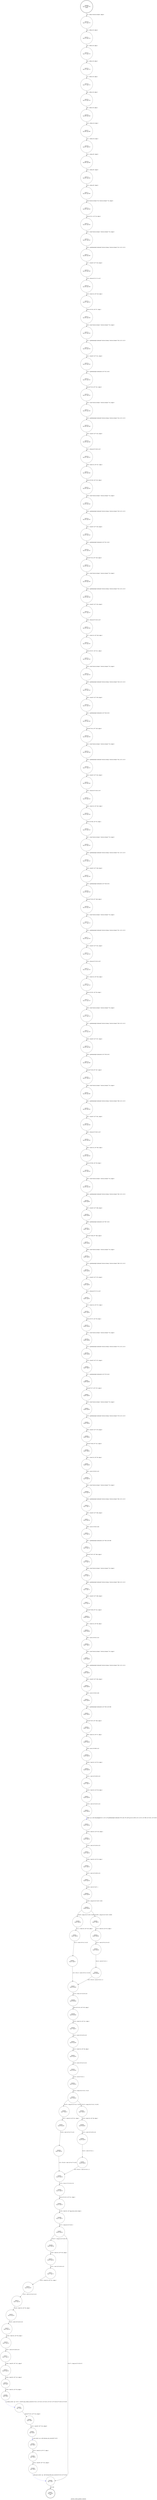 digraph process_colour_pointer_common {
label="process_colour_pointer_common"
36697 [label="N36697\n(rp:0, ep:0)\nexit", shape="doublecircle"]
36698 [label="N36698\n(rp:176, ep:176)\nentry", shape="doublecircle"]
36698 -> 36700 [label="%3 = alloca %struct.stream*, align 8"]
36700 [label="N36700\n(rp:175, ep:175)", shape="circle"]
36700 -> 36701 [label="%4 = alloca i32, align 4"]
36701 [label="N36701\n(rp:174, ep:174)", shape="circle"]
36701 -> 36702 [label="%5 = alloca i16, align 2"]
36702 [label="N36702\n(rp:173, ep:173)", shape="circle"]
36702 -> 36703 [label="%6 = alloca i16, align 2"]
36703 [label="N36703\n(rp:172, ep:172)", shape="circle"]
36703 -> 36704 [label="%7 = alloca i16, align 2"]
36704 [label="N36704\n(rp:171, ep:171)", shape="circle"]
36704 -> 36705 [label="%8 = alloca i16, align 2"]
36705 [label="N36705\n(rp:170, ep:170)", shape="circle"]
36705 -> 36706 [label="%9 = alloca i16, align 2"]
36706 [label="N36706\n(rp:169, ep:169)", shape="circle"]
36706 -> 36707 [label="%10 = alloca i16, align 2"]
36707 [label="N36707\n(rp:168, ep:168)", shape="circle"]
36707 -> 36708 [label="%11 = alloca i16, align 2"]
36708 [label="N36708\n(rp:167, ep:167)", shape="circle"]
36708 -> 36709 [label="%12 = alloca i8*, align 8"]
36709 [label="N36709\n(rp:166, ep:166)", shape="circle"]
36709 -> 36710 [label="%13 = alloca i8*, align 8"]
36710 [label="N36710\n(rp:165, ep:165)", shape="circle"]
36710 -> 36711 [label="%14 = alloca i8*, align 8"]
36711 [label="N36711\n(rp:164, ep:164)", shape="circle"]
36711 -> 36713 [label="store %struct.stream* %0, %struct.stream** %3, align 8"]
36713 [label="N36713\n(rp:163, ep:163)", shape="circle"]
36713 -> 36725 [label="store i32 %1, i32* %4, align 4"]
36725 [label="N36725\n(rp:162, ep:162)", shape="circle"]
36725 -> 36726 [label="%15 = load %struct.stream*, %struct.stream** %3, align 8"]
36726 [label="N36726\n(rp:161, ep:161)", shape="circle"]
36726 -> 36727 [label="%16 = getelementptr inbounds %struct.stream, %struct.stream* %15, i32 0, i32 0"]
36727 [label="N36727\n(rp:160, ep:160)", shape="circle"]
36727 -> 36728 [label="%17 = load i8*, i8** %16, align 8"]
36728 [label="N36728\n(rp:159, ep:159)", shape="circle"]
36728 -> 36729 [label="%18 = bitcast i8* %17 to i16*"]
36729 [label="N36729\n(rp:158, ep:158)", shape="circle"]
36729 -> 36730 [label="%19 = load i16, i16* %18, align 2"]
36730 [label="N36730\n(rp:157, ep:157)", shape="circle"]
36730 -> 36731 [label="store i16 %19, i16* %7, align 2"]
36731 [label="N36731\n(rp:156, ep:156)", shape="circle"]
36731 -> 36732 [label="%20 = load %struct.stream*, %struct.stream** %3, align 8"]
36732 [label="N36732\n(rp:155, ep:155)", shape="circle"]
36732 -> 36733 [label="%21 = getelementptr inbounds %struct.stream, %struct.stream* %20, i32 0, i32 0"]
36733 [label="N36733\n(rp:154, ep:154)", shape="circle"]
36733 -> 36734 [label="%22 = load i8*, i8** %21, align 8"]
36734 [label="N36734\n(rp:153, ep:153)", shape="circle"]
36734 -> 36735 [label="%23 = getelementptr inbounds i8, i8* %22, i64 2"]
36735 [label="N36735\n(rp:152, ep:152)", shape="circle"]
36735 -> 36736 [label="store i8* %23, i8** %21, align 8"]
36736 [label="N36736\n(rp:151, ep:151)", shape="circle"]
36736 -> 36737 [label="%24 = load %struct.stream*, %struct.stream** %3, align 8"]
36737 [label="N36737\n(rp:150, ep:150)", shape="circle"]
36737 -> 36738 [label="%25 = getelementptr inbounds %struct.stream, %struct.stream* %24, i32 0, i32 0"]
36738 [label="N36738\n(rp:149, ep:149)", shape="circle"]
36738 -> 36739 [label="%26 = load i8*, i8** %25, align 8"]
36739 [label="N36739\n(rp:148, ep:148)", shape="circle"]
36739 -> 36740 [label="%27 = bitcast i8* %26 to i16*"]
36740 [label="N36740\n(rp:147, ep:147)", shape="circle"]
36740 -> 36741 [label="%28 = load i16, i16* %27, align 2"]
36741 [label="N36741\n(rp:146, ep:146)", shape="circle"]
36741 -> 36742 [label="store i16 %28, i16* %10, align 2"]
36742 [label="N36742\n(rp:145, ep:145)", shape="circle"]
36742 -> 36743 [label="%29 = load %struct.stream*, %struct.stream** %3, align 8"]
36743 [label="N36743\n(rp:144, ep:144)", shape="circle"]
36743 -> 36744 [label="%30 = getelementptr inbounds %struct.stream, %struct.stream* %29, i32 0, i32 0"]
36744 [label="N36744\n(rp:143, ep:143)", shape="circle"]
36744 -> 36745 [label="%31 = load i8*, i8** %30, align 8"]
36745 [label="N36745\n(rp:142, ep:142)", shape="circle"]
36745 -> 36746 [label="%32 = getelementptr inbounds i8, i8* %31, i64 2"]
36746 [label="N36746\n(rp:141, ep:141)", shape="circle"]
36746 -> 36747 [label="store i8* %32, i8** %30, align 8"]
36747 [label="N36747\n(rp:140, ep:140)", shape="circle"]
36747 -> 36748 [label="%33 = load %struct.stream*, %struct.stream** %3, align 8"]
36748 [label="N36748\n(rp:139, ep:139)", shape="circle"]
36748 -> 36749 [label="%34 = getelementptr inbounds %struct.stream, %struct.stream* %33, i32 0, i32 0"]
36749 [label="N36749\n(rp:138, ep:138)", shape="circle"]
36749 -> 36750 [label="%35 = load i8*, i8** %34, align 8"]
36750 [label="N36750\n(rp:137, ep:137)", shape="circle"]
36750 -> 36751 [label="%36 = bitcast i8* %35 to i16*"]
36751 [label="N36751\n(rp:136, ep:136)", shape="circle"]
36751 -> 36752 [label="%37 = load i16, i16* %36, align 2"]
36752 [label="N36752\n(rp:135, ep:135)", shape="circle"]
36752 -> 36753 [label="store i16 %37, i16* %11, align 2"]
36753 [label="N36753\n(rp:134, ep:134)", shape="circle"]
36753 -> 36754 [label="%38 = load %struct.stream*, %struct.stream** %3, align 8"]
36754 [label="N36754\n(rp:133, ep:133)", shape="circle"]
36754 -> 36755 [label="%39 = getelementptr inbounds %struct.stream, %struct.stream* %38, i32 0, i32 0"]
36755 [label="N36755\n(rp:132, ep:132)", shape="circle"]
36755 -> 36756 [label="%40 = load i8*, i8** %39, align 8"]
36756 [label="N36756\n(rp:131, ep:131)", shape="circle"]
36756 -> 36757 [label="%41 = getelementptr inbounds i8, i8* %40, i64 2"]
36757 [label="N36757\n(rp:130, ep:130)", shape="circle"]
36757 -> 36758 [label="store i8* %41, i8** %39, align 8"]
36758 [label="N36758\n(rp:129, ep:129)", shape="circle"]
36758 -> 36759 [label="%42 = load %struct.stream*, %struct.stream** %3, align 8"]
36759 [label="N36759\n(rp:128, ep:128)", shape="circle"]
36759 -> 36760 [label="%43 = getelementptr inbounds %struct.stream, %struct.stream* %42, i32 0, i32 0"]
36760 [label="N36760\n(rp:127, ep:127)", shape="circle"]
36760 -> 36761 [label="%44 = load i8*, i8** %43, align 8"]
36761 [label="N36761\n(rp:126, ep:126)", shape="circle"]
36761 -> 36762 [label="%45 = bitcast i8* %44 to i16*"]
36762 [label="N36762\n(rp:125, ep:125)", shape="circle"]
36762 -> 36763 [label="%46 = load i16, i16* %45, align 2"]
36763 [label="N36763\n(rp:124, ep:124)", shape="circle"]
36763 -> 36764 [label="store i16 %46, i16* %5, align 2"]
36764 [label="N36764\n(rp:123, ep:123)", shape="circle"]
36764 -> 36765 [label="%47 = load %struct.stream*, %struct.stream** %3, align 8"]
36765 [label="N36765\n(rp:122, ep:122)", shape="circle"]
36765 -> 36766 [label="%48 = getelementptr inbounds %struct.stream, %struct.stream* %47, i32 0, i32 0"]
36766 [label="N36766\n(rp:121, ep:121)", shape="circle"]
36766 -> 36767 [label="%49 = load i8*, i8** %48, align 8"]
36767 [label="N36767\n(rp:120, ep:120)", shape="circle"]
36767 -> 36768 [label="%50 = getelementptr inbounds i8, i8* %49, i64 2"]
36768 [label="N36768\n(rp:119, ep:119)", shape="circle"]
36768 -> 36769 [label="store i8* %50, i8** %48, align 8"]
36769 [label="N36769\n(rp:118, ep:118)", shape="circle"]
36769 -> 36770 [label="%51 = load %struct.stream*, %struct.stream** %3, align 8"]
36770 [label="N36770\n(rp:117, ep:117)", shape="circle"]
36770 -> 36771 [label="%52 = getelementptr inbounds %struct.stream, %struct.stream* %51, i32 0, i32 0"]
36771 [label="N36771\n(rp:116, ep:116)", shape="circle"]
36771 -> 36772 [label="%53 = load i8*, i8** %52, align 8"]
36772 [label="N36772\n(rp:115, ep:115)", shape="circle"]
36772 -> 36773 [label="%54 = bitcast i8* %53 to i16*"]
36773 [label="N36773\n(rp:114, ep:114)", shape="circle"]
36773 -> 36774 [label="%55 = load i16, i16* %54, align 2"]
36774 [label="N36774\n(rp:113, ep:113)", shape="circle"]
36774 -> 36775 [label="store i16 %55, i16* %6, align 2"]
36775 [label="N36775\n(rp:112, ep:112)", shape="circle"]
36775 -> 36776 [label="%56 = load %struct.stream*, %struct.stream** %3, align 8"]
36776 [label="N36776\n(rp:111, ep:111)", shape="circle"]
36776 -> 36777 [label="%57 = getelementptr inbounds %struct.stream, %struct.stream* %56, i32 0, i32 0"]
36777 [label="N36777\n(rp:110, ep:110)", shape="circle"]
36777 -> 36778 [label="%58 = load i8*, i8** %57, align 8"]
36778 [label="N36778\n(rp:109, ep:109)", shape="circle"]
36778 -> 36779 [label="%59 = getelementptr inbounds i8, i8* %58, i64 2"]
36779 [label="N36779\n(rp:108, ep:108)", shape="circle"]
36779 -> 36780 [label="store i8* %59, i8** %57, align 8"]
36780 [label="N36780\n(rp:107, ep:107)", shape="circle"]
36780 -> 36781 [label="%60 = load %struct.stream*, %struct.stream** %3, align 8"]
36781 [label="N36781\n(rp:106, ep:106)", shape="circle"]
36781 -> 36782 [label="%61 = getelementptr inbounds %struct.stream, %struct.stream* %60, i32 0, i32 0"]
36782 [label="N36782\n(rp:105, ep:105)", shape="circle"]
36782 -> 36783 [label="%62 = load i8*, i8** %61, align 8"]
36783 [label="N36783\n(rp:104, ep:104)", shape="circle"]
36783 -> 36784 [label="%63 = bitcast i8* %62 to i16*"]
36784 [label="N36784\n(rp:103, ep:103)", shape="circle"]
36784 -> 36785 [label="%64 = load i16, i16* %63, align 2"]
36785 [label="N36785\n(rp:102, ep:102)", shape="circle"]
36785 -> 36786 [label="store i16 %64, i16* %8, align 2"]
36786 [label="N36786\n(rp:101, ep:101)", shape="circle"]
36786 -> 36787 [label="%65 = load %struct.stream*, %struct.stream** %3, align 8"]
36787 [label="N36787\n(rp:100, ep:100)", shape="circle"]
36787 -> 36788 [label="%66 = getelementptr inbounds %struct.stream, %struct.stream* %65, i32 0, i32 0"]
36788 [label="N36788\n(rp:99, ep:99)", shape="circle"]
36788 -> 36789 [label="%67 = load i8*, i8** %66, align 8"]
36789 [label="N36789\n(rp:98, ep:98)", shape="circle"]
36789 -> 36790 [label="%68 = getelementptr inbounds i8, i8* %67, i64 2"]
36790 [label="N36790\n(rp:97, ep:97)", shape="circle"]
36790 -> 36791 [label="store i8* %68, i8** %66, align 8"]
36791 [label="N36791\n(rp:96, ep:96)", shape="circle"]
36791 -> 36792 [label="%69 = load %struct.stream*, %struct.stream** %3, align 8"]
36792 [label="N36792\n(rp:95, ep:95)", shape="circle"]
36792 -> 36793 [label="%70 = getelementptr inbounds %struct.stream, %struct.stream* %69, i32 0, i32 0"]
36793 [label="N36793\n(rp:94, ep:94)", shape="circle"]
36793 -> 36794 [label="%71 = load i8*, i8** %70, align 8"]
36794 [label="N36794\n(rp:93, ep:93)", shape="circle"]
36794 -> 36795 [label="%72 = bitcast i8* %71 to i16*"]
36795 [label="N36795\n(rp:92, ep:92)", shape="circle"]
36795 -> 36796 [label="%73 = load i16, i16* %72, align 2"]
36796 [label="N36796\n(rp:91, ep:91)", shape="circle"]
36796 -> 36797 [label="store i16 %73, i16* %9, align 2"]
36797 [label="N36797\n(rp:90, ep:90)", shape="circle"]
36797 -> 36798 [label="%74 = load %struct.stream*, %struct.stream** %3, align 8"]
36798 [label="N36798\n(rp:89, ep:89)", shape="circle"]
36798 -> 36799 [label="%75 = getelementptr inbounds %struct.stream, %struct.stream* %74, i32 0, i32 0"]
36799 [label="N36799\n(rp:88, ep:88)", shape="circle"]
36799 -> 36800 [label="%76 = load i8*, i8** %75, align 8"]
36800 [label="N36800\n(rp:87, ep:87)", shape="circle"]
36800 -> 36801 [label="%77 = getelementptr inbounds i8, i8* %76, i64 2"]
36801 [label="N36801\n(rp:86, ep:86)", shape="circle"]
36801 -> 36802 [label="store i8* %77, i8** %75, align 8"]
36802 [label="N36802\n(rp:85, ep:85)", shape="circle"]
36802 -> 36803 [label="%78 = load %struct.stream*, %struct.stream** %3, align 8"]
36803 [label="N36803\n(rp:84, ep:84)", shape="circle"]
36803 -> 36804 [label="%79 = getelementptr inbounds %struct.stream, %struct.stream* %78, i32 0, i32 0"]
36804 [label="N36804\n(rp:83, ep:83)", shape="circle"]
36804 -> 36805 [label="%80 = load i8*, i8** %79, align 8"]
36805 [label="N36805\n(rp:82, ep:82)", shape="circle"]
36805 -> 36806 [label="store i8* %80, i8** %13, align 8"]
36806 [label="N36806\n(rp:81, ep:81)", shape="circle"]
36806 -> 36807 [label="%81 = load i16, i16* %9, align 2"]
36807 [label="N36807\n(rp:80, ep:80)", shape="circle"]
36807 -> 36808 [label="%82 = zext i16 %81 to i32"]
36808 [label="N36808\n(rp:79, ep:79)", shape="circle"]
36808 -> 36809 [label="%83 = load %struct.stream*, %struct.stream** %3, align 8"]
36809 [label="N36809\n(rp:78, ep:78)", shape="circle"]
36809 -> 36810 [label="%84 = getelementptr inbounds %struct.stream, %struct.stream* %83, i32 0, i32 0"]
36810 [label="N36810\n(rp:77, ep:77)", shape="circle"]
36810 -> 36811 [label="%85 = load i8*, i8** %84, align 8"]
36811 [label="N36811\n(rp:76, ep:76)", shape="circle"]
36811 -> 36812 [label="%86 = sext i32 %82 to i64"]
36812 [label="N36812\n(rp:75, ep:75)", shape="circle"]
36812 -> 36813 [label="%87 = getelementptr inbounds i8, i8* %85, i64 %86"]
36813 [label="N36813\n(rp:74, ep:74)", shape="circle"]
36813 -> 36814 [label="store i8* %87, i8** %84, align 8"]
36814 [label="N36814\n(rp:73, ep:73)", shape="circle"]
36814 -> 36815 [label="%88 = load %struct.stream*, %struct.stream** %3, align 8"]
36815 [label="N36815\n(rp:72, ep:72)", shape="circle"]
36815 -> 36816 [label="%89 = getelementptr inbounds %struct.stream, %struct.stream* %88, i32 0, i32 0"]
36816 [label="N36816\n(rp:71, ep:71)", shape="circle"]
36816 -> 36817 [label="%90 = load i8*, i8** %89, align 8"]
36817 [label="N36817\n(rp:70, ep:70)", shape="circle"]
36817 -> 36818 [label="store i8* %90, i8** %12, align 8"]
36818 [label="N36818\n(rp:69, ep:69)", shape="circle"]
36818 -> 36819 [label="%91 = load i16, i16* %8, align 2"]
36819 [label="N36819\n(rp:68, ep:68)", shape="circle"]
36819 -> 36820 [label="%92 = zext i16 %91 to i32"]
36820 [label="N36820\n(rp:67, ep:67)", shape="circle"]
36820 -> 36821 [label="%93 = load %struct.stream*, %struct.stream** %3, align 8"]
36821 [label="N36821\n(rp:66, ep:66)", shape="circle"]
36821 -> 36822 [label="%94 = getelementptr inbounds %struct.stream, %struct.stream* %93, i32 0, i32 0"]
36822 [label="N36822\n(rp:65, ep:65)", shape="circle"]
36822 -> 36823 [label="%95 = load i8*, i8** %94, align 8"]
36823 [label="N36823\n(rp:64, ep:64)", shape="circle"]
36823 -> 36824 [label="%96 = sext i32 %92 to i64"]
36824 [label="N36824\n(rp:63, ep:63)", shape="circle"]
36824 -> 36825 [label="%97 = getelementptr inbounds i8, i8* %95, i64 %96"]
36825 [label="N36825\n(rp:62, ep:62)", shape="circle"]
36825 -> 36826 [label="store i8* %97, i8** %94, align 8"]
36826 [label="N36826\n(rp:61, ep:61)", shape="circle"]
36826 -> 36827 [label="%98 = load i16, i16* %7, align 2"]
36827 [label="N36827\n(rp:60, ep:60)", shape="circle"]
36827 -> 36828 [label="%99 = zext i16 %98 to i32"]
36828 [label="N36828\n(rp:59, ep:59)", shape="circle"]
36828 -> 36829 [label="%100 = load i16, i16* %5, align 2"]
36829 [label="N36829\n(rp:58, ep:58)", shape="circle"]
36829 -> 36830 [label="%101 = zext i16 %100 to i32"]
36830 [label="N36830\n(rp:57, ep:57)", shape="circle"]
36830 -> 36831 [label="%102 = load i16, i16* %6, align 2"]
36831 [label="N36831\n(rp:56, ep:56)", shape="circle"]
36831 -> 36832 [label="%103 = zext i16 %102 to i32"]
36832 [label="N36832\n(rp:55, ep:55)", shape="circle"]
36832 -> 36833 [label="logger --@-- call void @logger(i32 4, i32 0, i8* getelementptr inbounds ([76 x i8], [76 x i8]* @.str.14.1059, i32 0, i32 0), i32 %99, i32 %101, i32 %103)", style="dashed", color="blue"]
36833 [label="N36833\n(rp:54, ep:54)", shape="circle"]
36833 -> 36834 [label="%104 = load i16, i16* %10, align 2"]
36834 [label="N36834\n(rp:53, ep:53)", shape="circle"]
36834 -> 36835 [label="%105 = zext i16 %104 to i32"]
36835 [label="N36835\n(rp:52, ep:52)", shape="circle"]
36835 -> 36836 [label="%106 = load i16, i16* %5, align 2"]
36836 [label="N36836\n(rp:51, ep:51)", shape="circle"]
36836 -> 36837 [label="%107 = zext i16 %106 to i32"]
36837 [label="N36837\n(rp:50, ep:50)", shape="circle"]
36837 -> 36838 [label="%108 = sub i32 %107, 1"]
36838 [label="N36838\n(rp:49, ep:49)", shape="circle"]
36838 -> 36839 [label="%109 = icmp slt i32 %105, %108"]
36839 [label="N36839\n(rp:48, ep:48)", shape="circle"]
36839 -> 36889 [label="[%109 = icmp slt i32 %105, %108]"]
36839 -> 36890 [label="[!(%109 = icmp slt i32 %105, %108)]"]
36841 [label="N36841\n(rp:42, ep:42)", shape="circle"]
36841 -> 36842 [label="%112 = zext i16 %111 to i32"]
36842 [label="N36842\n(rp:41, ep:41)", shape="circle"]
36842 -> 36847 [label="118 = [%112 = zext i16 %111 to i32]"]
36844 [label="N36844\n(rp:46, ep:46)", shape="circle"]
36844 -> 36845 [label="%115 = zext i16 %114 to i32"]
36845 [label="N36845\n(rp:45, ep:45)", shape="circle"]
36845 -> 36846 [label="%116 = sub i32 %115, 1"]
36846 [label="N36846\n(rp:44, ep:44)", shape="circle"]
36846 -> 36847 [label="118 = [%116 = sub i32 %115, 1]"]
36847 [label="N36847\n(rp:40, ep:40)", shape="circle"]
36847 -> 36848 [label="%119 = trunc i32 %118 to i16"]
36848 [label="N36848\n(rp:39, ep:39)", shape="circle"]
36848 -> 36849 [label="store i16 %119, i16* %10, align 2"]
36849 [label="N36849\n(rp:38, ep:38)", shape="circle"]
36849 -> 36850 [label="%120 = load i16, i16* %11, align 2"]
36850 [label="N36850\n(rp:37, ep:37)", shape="circle"]
36850 -> 36851 [label="%121 = zext i16 %120 to i32"]
36851 [label="N36851\n(rp:36, ep:36)", shape="circle"]
36851 -> 36852 [label="%122 = load i16, i16* %6, align 2"]
36852 [label="N36852\n(rp:35, ep:35)", shape="circle"]
36852 -> 36853 [label="%123 = zext i16 %122 to i32"]
36853 [label="N36853\n(rp:34, ep:34)", shape="circle"]
36853 -> 36854 [label="%124 = sub i32 %123, 1"]
36854 [label="N36854\n(rp:33, ep:33)", shape="circle"]
36854 -> 36855 [label="%125 = icmp slt i32 %121, %124"]
36855 [label="N36855\n(rp:32, ep:32)", shape="circle"]
36855 -> 36893 [label="[%125 = icmp slt i32 %121, %124]"]
36855 -> 36894 [label="[!(%125 = icmp slt i32 %121, %124)]"]
36857 [label="N36857\n(rp:26, ep:26)", shape="circle"]
36857 -> 36858 [label="%128 = zext i16 %127 to i32"]
36858 [label="N36858\n(rp:25, ep:25)", shape="circle"]
36858 -> 36863 [label="134 = [%128 = zext i16 %127 to i32]"]
36860 [label="N36860\n(rp:30, ep:30)", shape="circle"]
36860 -> 36861 [label="%131 = zext i16 %130 to i32"]
36861 [label="N36861\n(rp:29, ep:29)", shape="circle"]
36861 -> 36862 [label="%132 = sub i32 %131, 1"]
36862 [label="N36862\n(rp:28, ep:28)", shape="circle"]
36862 -> 36863 [label="134 = [%132 = sub i32 %131, 1]"]
36863 [label="N36863\n(rp:24, ep:24)", shape="circle"]
36863 -> 36864 [label="%135 = trunc i32 %134 to i16"]
36864 [label="N36864\n(rp:23, ep:23)", shape="circle"]
36864 -> 36865 [label="store i16 %135, i16* %11, align 2"]
36865 [label="N36865\n(rp:22, ep:22)", shape="circle"]
36865 -> 36866 [label="%136 = load i32, i32* @g_local_cursor, align 4"]
36866 [label="N36866\n(rp:21, ep:21)", shape="circle"]
36866 -> 36867 [label="%137 = icmp ne i32 %136, 0"]
36867 [label="N36867\n(rp:20, ep:20)", shape="circle"]
36867 -> 36898 [label="[!(%137 = icmp ne i32 %136, 0)]"]
36867 -> 36888 [label="[%137 = icmp ne i32 %136, 0]"]
36870 [label="N36870\n(rp:18, ep:18)", shape="circle"]
36870 -> 36871 [label="%141 = zext i16 %140 to i32"]
36871 [label="N36871\n(rp:17, ep:17)", shape="circle"]
36871 -> 36872 [label="%142 = load i16, i16* %11, align 2"]
36872 [label="N36872\n(rp:16, ep:16)", shape="circle"]
36872 -> 36873 [label="%143 = zext i16 %142 to i32"]
36873 [label="N36873\n(rp:15, ep:15)", shape="circle"]
36873 -> 36874 [label="%144 = load i16, i16* %5, align 2"]
36874 [label="N36874\n(rp:14, ep:14)", shape="circle"]
36874 -> 36875 [label="%145 = zext i16 %144 to i32"]
36875 [label="N36875\n(rp:13, ep:13)", shape="circle"]
36875 -> 36876 [label="%146 = load i16, i16* %6, align 2"]
36876 [label="N36876\n(rp:12, ep:12)", shape="circle"]
36876 -> 36877 [label="%147 = zext i16 %146 to i32"]
36877 [label="N36877\n(rp:11, ep:11)", shape="circle"]
36877 -> 36878 [label="%148 = load i8*, i8** %12, align 8"]
36878 [label="N36878\n(rp:10, ep:10)", shape="circle"]
36878 -> 36879 [label="%149 = load i8*, i8** %13, align 8"]
36879 [label="N36879\n(rp:9, ep:9)", shape="circle"]
36879 -> 36880 [label="%150 = load i32, i32* %4, align 4"]
36880 [label="N36880\n(rp:8, ep:8)", shape="circle"]
36880 -> 36881 [label="ui_create_cursor --@-- %151 = call i8* @ui_create_cursor(i32 %141, i32 %143, i32 %145, i32 %147, i8* %148, i8* %149, i32 %150)", style="dashed", color="blue"]
36881 [label="N36881\n(rp:7, ep:7)", shape="circle"]
36881 -> 36882 [label="store i8* %151, i8** %14, align 8"]
36882 [label="N36882\n(rp:6, ep:6)", shape="circle"]
36882 -> 36883 [label="%152 = load i8*, i8** %14, align 8"]
36883 [label="N36883\n(rp:5, ep:5)", shape="circle"]
36883 -> 36884 [label="ui_set_cursor --@-- call void @ui_set_cursor(i8* %152)", style="dashed", color="blue"]
36884 [label="N36884\n(rp:4, ep:4)", shape="circle"]
36884 -> 36885 [label="%153 = load i16, i16* %7, align 2"]
36885 [label="N36885\n(rp:3, ep:3)", shape="circle"]
36885 -> 36886 [label="%154 = load i8*, i8** %14, align 8"]
36886 [label="N36886\n(rp:2, ep:2)", shape="circle"]
36886 -> 36888 [label="cache_put_cursor --@-- call void @cache_put_cursor(i16 %153, i8* %154)", style="dashed", color="blue"]
36888 [label="N36888\n(rp:1, ep:1)", shape="circle"]
36888 -> 36697 [label="ret void"]
36889 [label="N36889\n(rp:43, ep:43)", shape="circle"]
36889 -> 36841 [label="%111 = load i16, i16* %10, align 2"]
36890 [label="N36890\n(rp:47, ep:47)", shape="circle"]
36890 -> 36844 [label="%114 = load i16, i16* %5, align 2"]
36893 [label="N36893\n(rp:27, ep:27)", shape="circle"]
36893 -> 36857 [label="%127 = load i16, i16* %11, align 2"]
36894 [label="N36894\n(rp:31, ep:31)", shape="circle"]
36894 -> 36860 [label="%130 = load i16, i16* %6, align 2"]
36898 [label="N36898\n(rp:19, ep:19)", shape="circle"]
36898 -> 36870 [label="%140 = load i16, i16* %10, align 2"]
}
